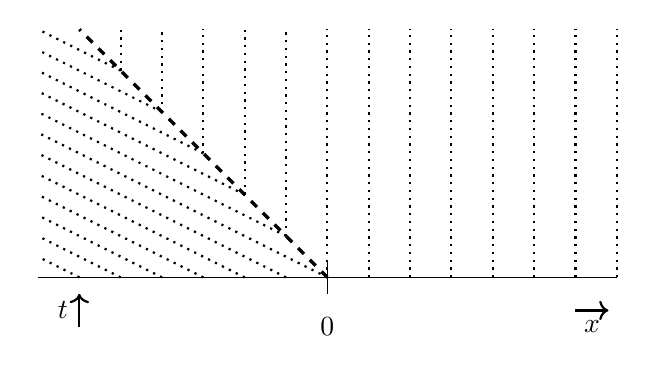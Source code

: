 \usetikzlibrary{arrows}
\begin{tikzpicture}[scale=2.1,pile/.style={thick, ->, >=stealth', shorten <=2pt, shorten >=2pt}]

	% Axes
	\draw [-] (-1.75,0) -- (1.75,0);
	\draw[] plot coordinates{ (0,0.1) (0,-0.1) };	
	\draw (0,-0.3) node { $0$ };
	\draw [->,thick] (1.5,-0.2) -- (1.7,-0.2);	
	\draw (1.6,-0.3) node { $x$ };
	\draw [->,thick] (-1.5,-0.3) -- (-1.5,-0.1);		
	\draw (-1.6,-0.2) node { $t$ };

	% Shocks
	\draw [dashed,very thick] (0,0) -- (-1.5,1.5);
	
	% Straight
	\draw [dotted,thick] (-1.25,1.25) -- (-1.25,1.5);
	\draw [dotted,thick] (-1,1) -- (-1,1.5);
	\draw [dotted,thick] (-0.75,0.75) -- (-0.75,1.5);
	\draw [dotted,thick] (-0.5,0.5) -- (-0.5,1.5);
	\draw [dotted,thick] (-0.25,0.25) -- (-0.25,1.5);
	\draw [dotted,thick] (0,0) -- (0,1.5);
	\draw [dotted,thick] (0.25,0) -- (0.25,1.5);
	\draw [dotted,thick] (0.5,0) -- (0.5,1.5);
	\draw [dotted,thick] (0.75,0) -- (0.75,1.5);
	\draw [dotted,thick] (1,0) -- (1,1.5);
	\draw [dotted,thick] (1.25,0) -- (1.25,1.5);
	\draw [dotted,thick] (1.5,0) -- (1.5,1.5);
	\draw [dotted,thick] (1.75,0) -- (1.75,1.5);
		
	% Slopes left
	\draw [dotted,thick] (0,0) -- (-1.75,0.875);
	\draw [dotted,thick] (-0.25,0) -- (-1.75,0.750);
	\draw [dotted,thick] (-0.5,0) -- (-1.75,0.625);
	\draw [dotted,thick] (-0.75,0) -- (-1.75,0.500);
	\draw [dotted,thick] (-1,0) -- (-1.75,0.375);
	\draw [dotted,thick] (-1.25,0) -- (-1.75,0.250);
	\draw [dotted,thick] (-1.5,0) -- (-1.75,0.125);	

	\draw [dotted,thick] (-0.25,0.25) -- (-1.75,1);	
	\draw [dotted,thick] (-0.5,0.5) -- (-1.75,1.125);	
	\draw [dotted,thick] (-0.75,0.75) -- (-1.75,1.25);	
	\draw [dotted,thick] (-1,1) -- (-1.75,1.375);	
	\draw [dotted,thick] (-1.25,1.25) -- (-1.75,1.5);	
															
\end{tikzpicture}
